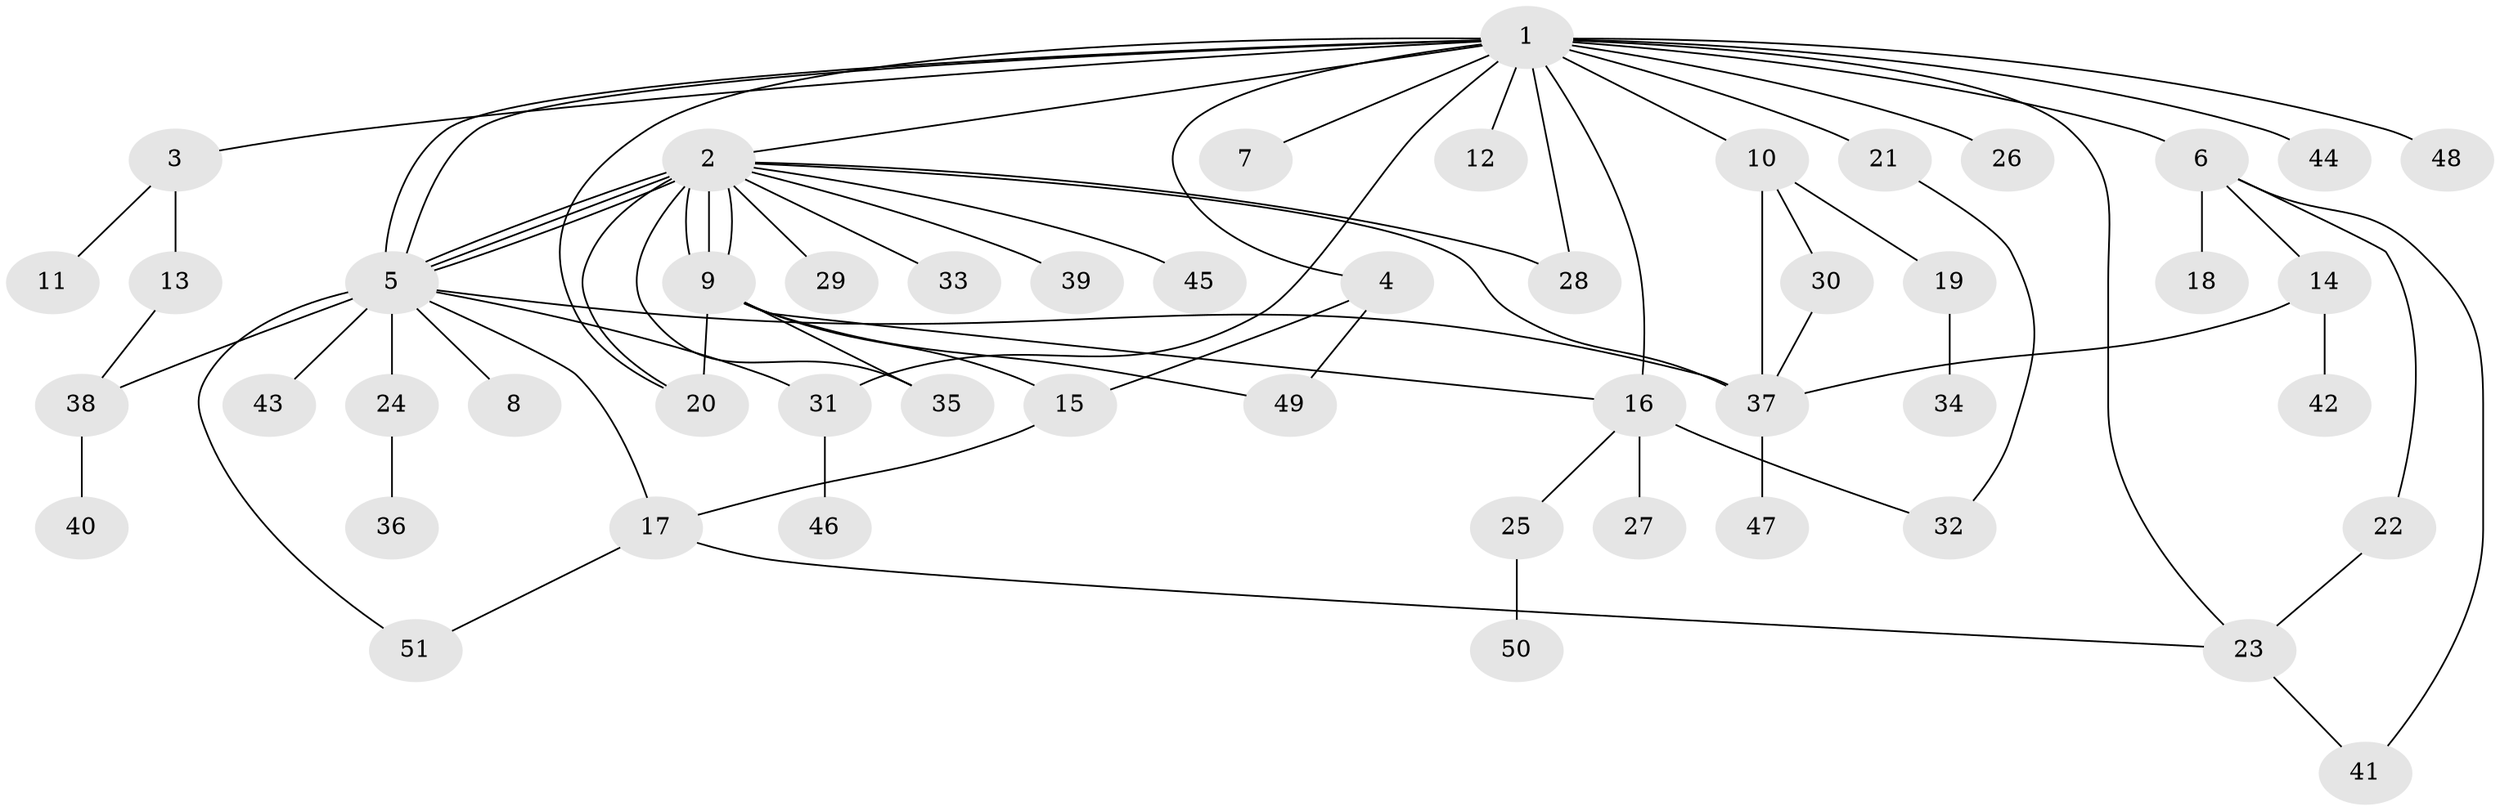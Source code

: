 // Generated by graph-tools (version 1.1) at 2025/14/03/09/25 04:14:33]
// undirected, 51 vertices, 75 edges
graph export_dot {
graph [start="1"]
  node [color=gray90,style=filled];
  1;
  2;
  3;
  4;
  5;
  6;
  7;
  8;
  9;
  10;
  11;
  12;
  13;
  14;
  15;
  16;
  17;
  18;
  19;
  20;
  21;
  22;
  23;
  24;
  25;
  26;
  27;
  28;
  29;
  30;
  31;
  32;
  33;
  34;
  35;
  36;
  37;
  38;
  39;
  40;
  41;
  42;
  43;
  44;
  45;
  46;
  47;
  48;
  49;
  50;
  51;
  1 -- 2;
  1 -- 3;
  1 -- 4;
  1 -- 5;
  1 -- 5;
  1 -- 6;
  1 -- 7;
  1 -- 10;
  1 -- 12;
  1 -- 16;
  1 -- 20;
  1 -- 21;
  1 -- 23;
  1 -- 26;
  1 -- 28;
  1 -- 31;
  1 -- 44;
  1 -- 48;
  2 -- 5;
  2 -- 5;
  2 -- 5;
  2 -- 9;
  2 -- 9;
  2 -- 9;
  2 -- 20;
  2 -- 28;
  2 -- 29;
  2 -- 33;
  2 -- 35;
  2 -- 37;
  2 -- 39;
  2 -- 45;
  3 -- 11;
  3 -- 13;
  4 -- 15;
  4 -- 49;
  5 -- 8;
  5 -- 17;
  5 -- 24;
  5 -- 31;
  5 -- 37;
  5 -- 38;
  5 -- 43;
  5 -- 51;
  6 -- 14;
  6 -- 18;
  6 -- 22;
  6 -- 41;
  9 -- 15;
  9 -- 16;
  9 -- 20;
  9 -- 35;
  9 -- 49;
  10 -- 19;
  10 -- 30;
  10 -- 37;
  13 -- 38;
  14 -- 37;
  14 -- 42;
  15 -- 17;
  16 -- 25;
  16 -- 27;
  16 -- 32;
  17 -- 23;
  17 -- 51;
  19 -- 34;
  21 -- 32;
  22 -- 23;
  23 -- 41;
  24 -- 36;
  25 -- 50;
  30 -- 37;
  31 -- 46;
  37 -- 47;
  38 -- 40;
}
